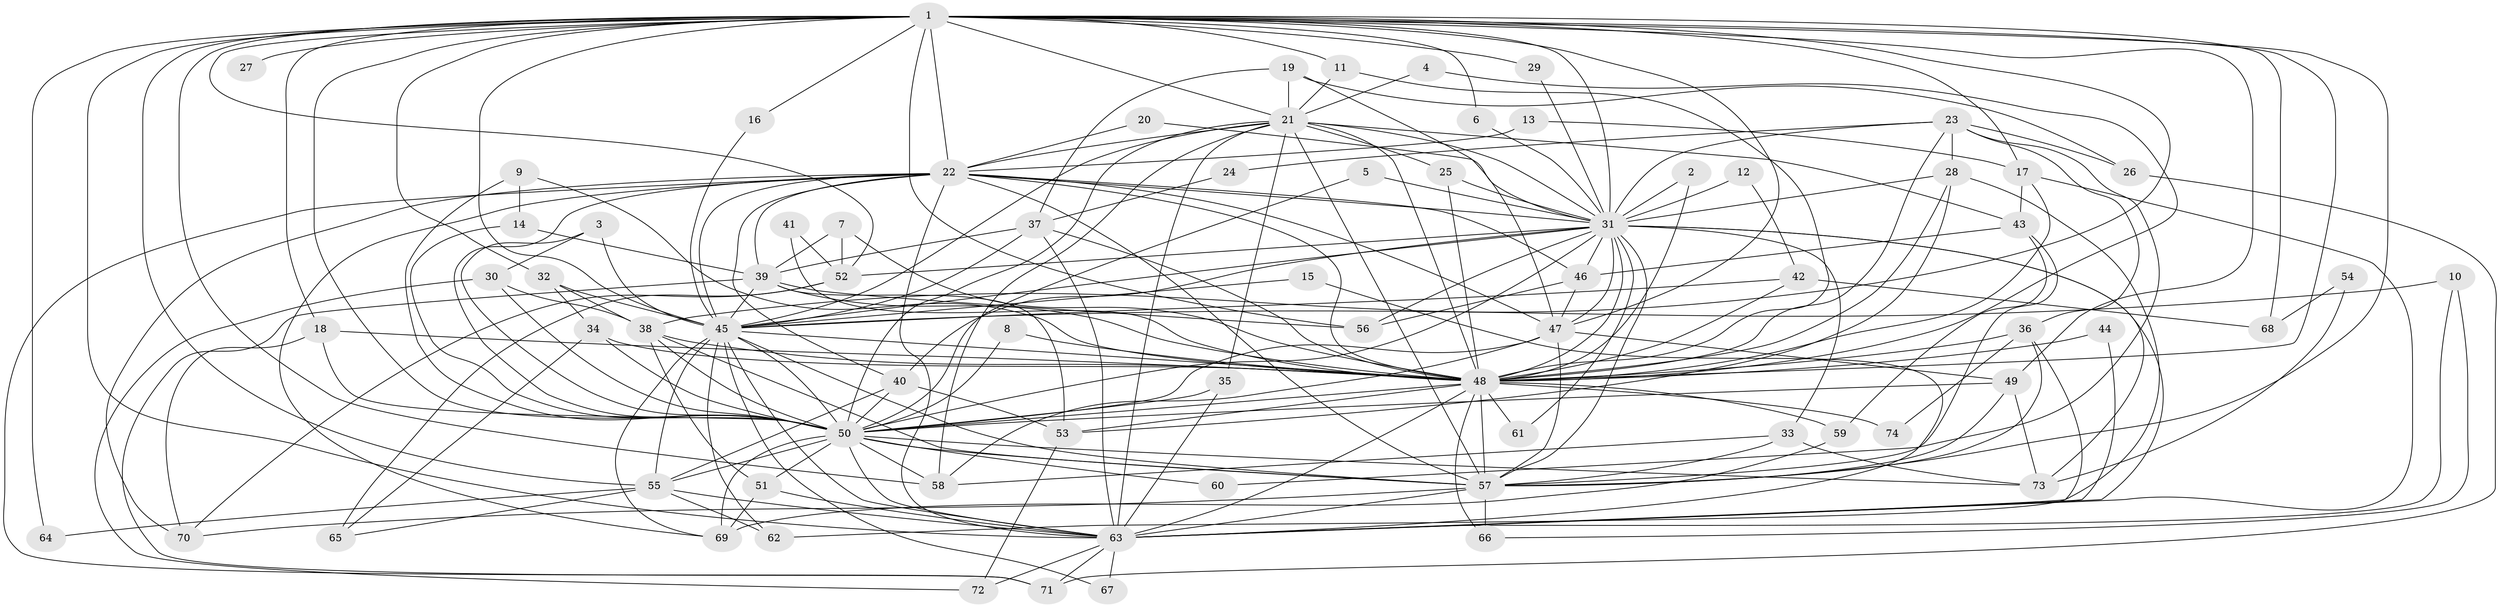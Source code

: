 // original degree distribution, {21: 0.013605442176870748, 26: 0.006802721088435374, 19: 0.013605442176870748, 33: 0.006802721088435374, 22: 0.006802721088435374, 40: 0.006802721088435374, 24: 0.006802721088435374, 17: 0.006802721088435374, 4: 0.12244897959183673, 2: 0.5306122448979592, 6: 0.04081632653061224, 3: 0.16326530612244897, 5: 0.061224489795918366, 7: 0.006802721088435374, 8: 0.006802721088435374}
// Generated by graph-tools (version 1.1) at 2025/25/03/09/25 03:25:47]
// undirected, 74 vertices, 217 edges
graph export_dot {
graph [start="1"]
  node [color=gray90,style=filled];
  1;
  2;
  3;
  4;
  5;
  6;
  7;
  8;
  9;
  10;
  11;
  12;
  13;
  14;
  15;
  16;
  17;
  18;
  19;
  20;
  21;
  22;
  23;
  24;
  25;
  26;
  27;
  28;
  29;
  30;
  31;
  32;
  33;
  34;
  35;
  36;
  37;
  38;
  39;
  40;
  41;
  42;
  43;
  44;
  45;
  46;
  47;
  48;
  49;
  50;
  51;
  52;
  53;
  54;
  55;
  56;
  57;
  58;
  59;
  60;
  61;
  62;
  63;
  64;
  65;
  66;
  67;
  68;
  69;
  70;
  71;
  72;
  73;
  74;
  1 -- 6 [weight=1.0];
  1 -- 11 [weight=1.0];
  1 -- 16 [weight=1.0];
  1 -- 17 [weight=1.0];
  1 -- 18 [weight=1.0];
  1 -- 21 [weight=2.0];
  1 -- 22 [weight=2.0];
  1 -- 27 [weight=2.0];
  1 -- 29 [weight=1.0];
  1 -- 31 [weight=2.0];
  1 -- 32 [weight=1.0];
  1 -- 38 [weight=1.0];
  1 -- 45 [weight=3.0];
  1 -- 47 [weight=1.0];
  1 -- 48 [weight=3.0];
  1 -- 49 [weight=1.0];
  1 -- 50 [weight=4.0];
  1 -- 52 [weight=1.0];
  1 -- 55 [weight=1.0];
  1 -- 56 [weight=1.0];
  1 -- 57 [weight=2.0];
  1 -- 58 [weight=2.0];
  1 -- 63 [weight=2.0];
  1 -- 64 [weight=1.0];
  1 -- 68 [weight=2.0];
  2 -- 31 [weight=1.0];
  2 -- 48 [weight=1.0];
  3 -- 30 [weight=1.0];
  3 -- 45 [weight=1.0];
  3 -- 50 [weight=1.0];
  4 -- 21 [weight=1.0];
  4 -- 48 [weight=1.0];
  5 -- 31 [weight=1.0];
  5 -- 50 [weight=1.0];
  6 -- 31 [weight=1.0];
  7 -- 39 [weight=1.0];
  7 -- 48 [weight=1.0];
  7 -- 52 [weight=1.0];
  8 -- 48 [weight=1.0];
  8 -- 50 [weight=1.0];
  9 -- 14 [weight=1.0];
  9 -- 48 [weight=1.0];
  9 -- 50 [weight=1.0];
  10 -- 45 [weight=1.0];
  10 -- 63 [weight=1.0];
  10 -- 66 [weight=1.0];
  11 -- 21 [weight=1.0];
  11 -- 48 [weight=1.0];
  12 -- 31 [weight=1.0];
  12 -- 42 [weight=1.0];
  13 -- 17 [weight=1.0];
  13 -- 22 [weight=1.0];
  14 -- 39 [weight=1.0];
  14 -- 50 [weight=1.0];
  15 -- 45 [weight=1.0];
  15 -- 63 [weight=1.0];
  16 -- 45 [weight=1.0];
  17 -- 43 [weight=1.0];
  17 -- 48 [weight=1.0];
  17 -- 63 [weight=1.0];
  18 -- 48 [weight=1.0];
  18 -- 50 [weight=1.0];
  18 -- 70 [weight=1.0];
  19 -- 21 [weight=1.0];
  19 -- 26 [weight=1.0];
  19 -- 37 [weight=1.0];
  19 -- 47 [weight=1.0];
  20 -- 22 [weight=1.0];
  20 -- 31 [weight=1.0];
  21 -- 22 [weight=1.0];
  21 -- 25 [weight=1.0];
  21 -- 31 [weight=1.0];
  21 -- 35 [weight=1.0];
  21 -- 43 [weight=1.0];
  21 -- 45 [weight=1.0];
  21 -- 48 [weight=1.0];
  21 -- 50 [weight=1.0];
  21 -- 57 [weight=2.0];
  21 -- 58 [weight=1.0];
  21 -- 63 [weight=1.0];
  22 -- 31 [weight=1.0];
  22 -- 39 [weight=1.0];
  22 -- 40 [weight=1.0];
  22 -- 45 [weight=1.0];
  22 -- 46 [weight=1.0];
  22 -- 47 [weight=1.0];
  22 -- 48 [weight=1.0];
  22 -- 50 [weight=2.0];
  22 -- 57 [weight=1.0];
  22 -- 63 [weight=1.0];
  22 -- 69 [weight=1.0];
  22 -- 70 [weight=1.0];
  22 -- 71 [weight=1.0];
  23 -- 24 [weight=1.0];
  23 -- 26 [weight=1.0];
  23 -- 28 [weight=1.0];
  23 -- 31 [weight=1.0];
  23 -- 36 [weight=1.0];
  23 -- 48 [weight=1.0];
  23 -- 60 [weight=1.0];
  24 -- 37 [weight=1.0];
  25 -- 31 [weight=1.0];
  25 -- 48 [weight=1.0];
  26 -- 71 [weight=1.0];
  28 -- 31 [weight=1.0];
  28 -- 48 [weight=2.0];
  28 -- 53 [weight=1.0];
  28 -- 62 [weight=1.0];
  29 -- 31 [weight=1.0];
  30 -- 38 [weight=1.0];
  30 -- 50 [weight=1.0];
  30 -- 72 [weight=1.0];
  31 -- 33 [weight=1.0];
  31 -- 40 [weight=1.0];
  31 -- 45 [weight=1.0];
  31 -- 46 [weight=1.0];
  31 -- 47 [weight=1.0];
  31 -- 48 [weight=1.0];
  31 -- 50 [weight=1.0];
  31 -- 52 [weight=1.0];
  31 -- 56 [weight=1.0];
  31 -- 57 [weight=1.0];
  31 -- 61 [weight=1.0];
  31 -- 63 [weight=1.0];
  31 -- 73 [weight=1.0];
  32 -- 34 [weight=1.0];
  32 -- 38 [weight=1.0];
  32 -- 45 [weight=1.0];
  33 -- 57 [weight=1.0];
  33 -- 58 [weight=1.0];
  33 -- 73 [weight=1.0];
  34 -- 48 [weight=1.0];
  34 -- 50 [weight=1.0];
  34 -- 65 [weight=1.0];
  35 -- 50 [weight=1.0];
  35 -- 63 [weight=1.0];
  36 -- 48 [weight=1.0];
  36 -- 57 [weight=1.0];
  36 -- 63 [weight=1.0];
  36 -- 74 [weight=1.0];
  37 -- 39 [weight=1.0];
  37 -- 45 [weight=1.0];
  37 -- 48 [weight=2.0];
  37 -- 63 [weight=1.0];
  38 -- 48 [weight=1.0];
  38 -- 50 [weight=1.0];
  38 -- 51 [weight=1.0];
  38 -- 57 [weight=1.0];
  39 -- 45 [weight=1.0];
  39 -- 48 [weight=2.0];
  39 -- 53 [weight=1.0];
  39 -- 56 [weight=1.0];
  39 -- 71 [weight=1.0];
  40 -- 50 [weight=1.0];
  40 -- 53 [weight=1.0];
  40 -- 55 [weight=1.0];
  41 -- 48 [weight=1.0];
  41 -- 52 [weight=1.0];
  42 -- 45 [weight=2.0];
  42 -- 48 [weight=2.0];
  42 -- 68 [weight=1.0];
  43 -- 46 [weight=1.0];
  43 -- 57 [weight=1.0];
  43 -- 59 [weight=1.0];
  44 -- 48 [weight=1.0];
  44 -- 63 [weight=1.0];
  45 -- 48 [weight=1.0];
  45 -- 50 [weight=2.0];
  45 -- 55 [weight=1.0];
  45 -- 57 [weight=1.0];
  45 -- 62 [weight=1.0];
  45 -- 63 [weight=1.0];
  45 -- 67 [weight=1.0];
  45 -- 69 [weight=1.0];
  46 -- 47 [weight=1.0];
  46 -- 56 [weight=1.0];
  47 -- 49 [weight=1.0];
  47 -- 50 [weight=2.0];
  47 -- 57 [weight=1.0];
  47 -- 58 [weight=1.0];
  48 -- 50 [weight=1.0];
  48 -- 53 [weight=1.0];
  48 -- 57 [weight=1.0];
  48 -- 59 [weight=1.0];
  48 -- 61 [weight=1.0];
  48 -- 63 [weight=1.0];
  48 -- 66 [weight=1.0];
  48 -- 74 [weight=1.0];
  49 -- 50 [weight=1.0];
  49 -- 57 [weight=1.0];
  49 -- 73 [weight=1.0];
  50 -- 51 [weight=1.0];
  50 -- 55 [weight=1.0];
  50 -- 57 [weight=1.0];
  50 -- 58 [weight=1.0];
  50 -- 60 [weight=1.0];
  50 -- 63 [weight=1.0];
  50 -- 69 [weight=1.0];
  50 -- 73 [weight=2.0];
  51 -- 63 [weight=1.0];
  51 -- 69 [weight=2.0];
  52 -- 65 [weight=1.0];
  52 -- 70 [weight=1.0];
  53 -- 72 [weight=1.0];
  54 -- 68 [weight=1.0];
  54 -- 73 [weight=1.0];
  55 -- 62 [weight=1.0];
  55 -- 63 [weight=1.0];
  55 -- 64 [weight=1.0];
  55 -- 65 [weight=1.0];
  57 -- 63 [weight=2.0];
  57 -- 66 [weight=1.0];
  57 -- 70 [weight=1.0];
  59 -- 69 [weight=1.0];
  63 -- 67 [weight=1.0];
  63 -- 71 [weight=1.0];
  63 -- 72 [weight=1.0];
}
